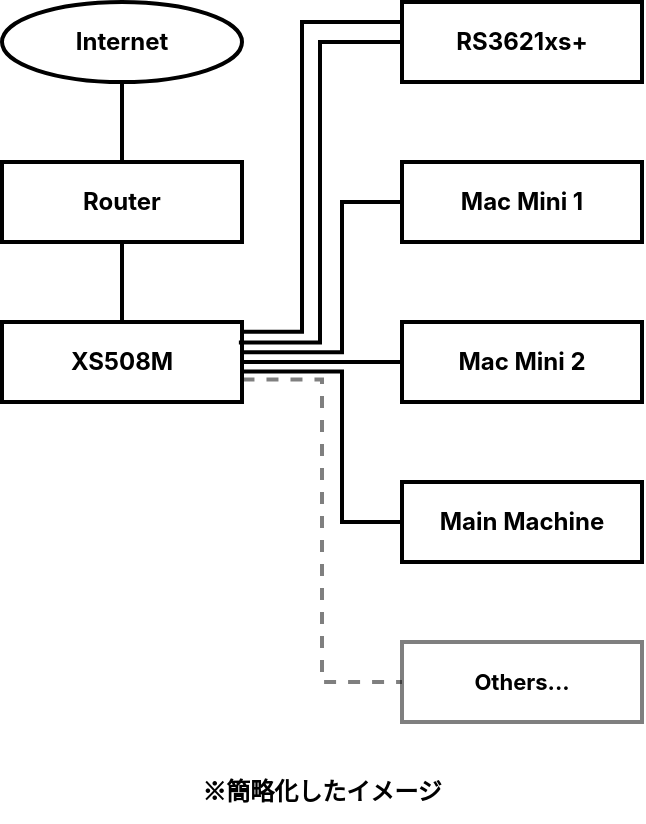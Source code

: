 <mxfile>
    <diagram name="Page-1" id="iNtv76hY1IIQZ22egwUf">
        <mxGraphModel dx="1158" dy="1297" grid="1" gridSize="10" guides="1" tooltips="1" connect="1" arrows="1" fold="1" page="1" pageScale="1" pageWidth="850" pageHeight="1100" math="0" shadow="0">
            <root>
                <mxCell id="0"/>
                <mxCell id="1" parent="0"/>
                <mxCell id="JPBA4zCamoGnfxITxpam-1" value="Router" style="rounded=0;whiteSpace=wrap;html=1;strokeWidth=2;fontFamily=Inter;fontSource=https%3A%2F%2Ffonts.googleapis.com%2Fcss%3Ffamily%3DInter;fontStyle=1;align=center;fillColor=none;" parent="1" vertex="1">
                    <mxGeometry x="265" y="425" width="120" height="40" as="geometry"/>
                </mxCell>
                <mxCell id="JPBA4zCamoGnfxITxpam-10" style="edgeStyle=elbowEdgeStyle;rounded=0;orthogonalLoop=1;jettySize=auto;html=1;entryX=0;entryY=0.5;entryDx=0;entryDy=0;startArrow=none;startFill=0;endArrow=none;endFill=0;strokeWidth=2;fontFamily=Inter;fontSource=https%3A%2F%2Ffonts.googleapis.com%2Fcss%3Ffamily%3DInter;fontStyle=1;align=center;exitX=0.987;exitY=0.255;exitDx=0;exitDy=0;exitPerimeter=0;fillColor=none;" parent="1" source="JPBA4zCamoGnfxITxpam-2" target="JPBA4zCamoGnfxITxpam-3" edge="1">
                    <mxGeometry relative="1" as="geometry"/>
                </mxCell>
                <mxCell id="JPBA4zCamoGnfxITxpam-11" style="edgeStyle=elbowEdgeStyle;rounded=0;orthogonalLoop=1;jettySize=auto;html=1;entryX=0;entryY=0.5;entryDx=0;entryDy=0;startArrow=none;startFill=0;endArrow=none;endFill=0;strokeWidth=2;fontFamily=Inter;fontSource=https%3A%2F%2Ffonts.googleapis.com%2Fcss%3Ffamily%3DInter;fontStyle=1;align=center;fillColor=none;" parent="1" source="JPBA4zCamoGnfxITxpam-2" target="JPBA4zCamoGnfxITxpam-5" edge="1">
                    <mxGeometry relative="1" as="geometry"/>
                </mxCell>
                <mxCell id="JPBA4zCamoGnfxITxpam-12" value="" style="edgeStyle=orthogonalEdgeStyle;rounded=0;orthogonalLoop=1;jettySize=auto;html=1;endArrow=none;endFill=0;strokeWidth=2;fontFamily=Inter;fontSource=https%3A%2F%2Ffonts.googleapis.com%2Fcss%3Ffamily%3DInter;fontStyle=1;align=center;fillColor=none;" parent="1" source="JPBA4zCamoGnfxITxpam-2" target="JPBA4zCamoGnfxITxpam-1" edge="1">
                    <mxGeometry relative="1" as="geometry"/>
                </mxCell>
                <mxCell id="JPBA4zCamoGnfxITxpam-16" style="edgeStyle=elbowEdgeStyle;rounded=0;orthogonalLoop=1;jettySize=auto;html=1;entryX=0;entryY=0.5;entryDx=0;entryDy=0;endArrow=none;endFill=0;strokeWidth=2;fontFamily=Inter;fontSource=https%3A%2F%2Ffonts.googleapis.com%2Fcss%3Ffamily%3DInter;fontStyle=1;align=center;exitX=0.996;exitY=0.618;exitDx=0;exitDy=0;exitPerimeter=0;fillColor=none;" parent="1" source="JPBA4zCamoGnfxITxpam-2" target="JPBA4zCamoGnfxITxpam-15" edge="1">
                    <mxGeometry relative="1" as="geometry">
                        <Array as="points">
                            <mxPoint x="435" y="565"/>
                        </Array>
                    </mxGeometry>
                </mxCell>
                <mxCell id="JPBA4zCamoGnfxITxpam-24" style="edgeStyle=elbowEdgeStyle;rounded=0;orthogonalLoop=1;jettySize=auto;html=1;exitX=1.007;exitY=0.123;exitDx=0;exitDy=0;entryX=0;entryY=0.25;entryDx=0;entryDy=0;endArrow=none;endFill=0;strokeWidth=2;exitPerimeter=0;fillColor=none;" parent="1" source="JPBA4zCamoGnfxITxpam-2" target="JPBA4zCamoGnfxITxpam-3" edge="1">
                    <mxGeometry relative="1" as="geometry">
                        <Array as="points">
                            <mxPoint x="415" y="435"/>
                        </Array>
                    </mxGeometry>
                </mxCell>
                <mxCell id="JPBA4zCamoGnfxITxpam-29" style="edgeStyle=elbowEdgeStyle;rounded=0;orthogonalLoop=1;jettySize=auto;html=1;entryX=0;entryY=0.5;entryDx=0;entryDy=0;endArrow=none;endFill=0;dashed=1;strokeWidth=2;textOpacity=50;opacity=50;exitX=1.002;exitY=0.72;exitDx=0;exitDy=0;exitPerimeter=0;fillColor=none;" parent="1" source="JPBA4zCamoGnfxITxpam-2" target="JPBA4zCamoGnfxITxpam-28" edge="1">
                    <mxGeometry relative="1" as="geometry">
                        <mxPoint x="385" y="533" as="sourcePoint"/>
                    </mxGeometry>
                </mxCell>
                <mxCell id="JPBA4zCamoGnfxITxpam-2" value="XS508M" style="rounded=0;whiteSpace=wrap;html=1;strokeWidth=2;fontFamily=Inter;fontSource=https%3A%2F%2Ffonts.googleapis.com%2Fcss%3Ffamily%3DInter;fontStyle=1;align=center;fillColor=none;" parent="1" vertex="1">
                    <mxGeometry x="265" y="505" width="120" height="40" as="geometry"/>
                </mxCell>
                <mxCell id="JPBA4zCamoGnfxITxpam-3" value="RS3621xs+" style="rounded=0;whiteSpace=wrap;html=1;strokeWidth=2;fontFamily=Inter;fontSource=https%3A%2F%2Ffonts.googleapis.com%2Fcss%3Ffamily%3DInter;fontStyle=1;align=center;fillColor=none;" parent="1" vertex="1">
                    <mxGeometry x="465" y="345" width="120" height="40" as="geometry"/>
                </mxCell>
                <mxCell id="JPBA4zCamoGnfxITxpam-4" value="Mac Mini 1" style="rounded=0;whiteSpace=wrap;html=1;strokeWidth=2;fontFamily=Inter;fontSource=https%3A%2F%2Ffonts.googleapis.com%2Fcss%3Ffamily%3DInter;fontStyle=1;align=center;fillColor=none;" parent="1" vertex="1">
                    <mxGeometry x="465" y="425" width="120" height="40" as="geometry"/>
                </mxCell>
                <mxCell id="JPBA4zCamoGnfxITxpam-5" value="Mac Mini 2" style="rounded=0;whiteSpace=wrap;html=1;strokeWidth=2;fontFamily=Inter;fontSource=https%3A%2F%2Ffonts.googleapis.com%2Fcss%3Ffamily%3DInter;fontStyle=1;align=center;fillColor=none;" parent="1" vertex="1">
                    <mxGeometry x="465" y="505" width="120" height="40" as="geometry"/>
                </mxCell>
                <mxCell id="JPBA4zCamoGnfxITxpam-8" style="edgeStyle=elbowEdgeStyle;rounded=0;orthogonalLoop=1;jettySize=auto;html=1;entryX=0;entryY=0.5;entryDx=0;entryDy=0;startArrow=none;startFill=0;endArrow=none;endFill=0;strokeWidth=2;fontFamily=Inter;fontSource=https%3A%2F%2Ffonts.googleapis.com%2Fcss%3Ffamily%3DInter;fontStyle=1;align=center;exitX=0.995;exitY=0.378;exitDx=0;exitDy=0;exitPerimeter=0;fillColor=none;" parent="1" source="JPBA4zCamoGnfxITxpam-2" target="JPBA4zCamoGnfxITxpam-4" edge="1">
                    <mxGeometry relative="1" as="geometry">
                        <Array as="points">
                            <mxPoint x="435" y="485"/>
                        </Array>
                    </mxGeometry>
                </mxCell>
                <mxCell id="JPBA4zCamoGnfxITxpam-15" value="Main Machine" style="rounded=0;whiteSpace=wrap;html=1;strokeWidth=2;fontFamily=Inter;fontSource=https%3A%2F%2Ffonts.googleapis.com%2Fcss%3Ffamily%3DInter;fontStyle=1;align=center;fillColor=none;" parent="1" vertex="1">
                    <mxGeometry x="465" y="585" width="120" height="40" as="geometry"/>
                </mxCell>
                <mxCell id="JPBA4zCamoGnfxITxpam-21" value="Internet" style="ellipse;whiteSpace=wrap;html=1;strokeWidth=2;fontFamily=Inter;fontSource=https%3A%2F%2Ffonts.googleapis.com%2Fcss%3Ffamily%3DInter;fontStyle=1;align=center;fillColor=none;" parent="1" vertex="1">
                    <mxGeometry x="265" y="345" width="120" height="40" as="geometry"/>
                </mxCell>
                <mxCell id="JPBA4zCamoGnfxITxpam-22" style="edgeStyle=orthogonalEdgeStyle;rounded=0;orthogonalLoop=1;jettySize=auto;html=1;entryX=0.5;entryY=0;entryDx=0;entryDy=0;endArrow=none;endFill=0;strokeWidth=2;fontFamily=Inter;fontSource=https%3A%2F%2Ffonts.googleapis.com%2Fcss%3Ffamily%3DInter;fontStyle=1;align=center;fillColor=none;" parent="1" source="JPBA4zCamoGnfxITxpam-21" target="JPBA4zCamoGnfxITxpam-1" edge="1">
                    <mxGeometry relative="1" as="geometry"/>
                </mxCell>
                <mxCell id="JPBA4zCamoGnfxITxpam-28" value="Others..." style="rounded=0;whiteSpace=wrap;html=1;opacity=50;strokeWidth=2;fontFamily=Inter;fontSource=https%3A%2F%2Ffonts.googleapis.com%2Fcss%3Ffamily%3DInter;fontStyle=1;fontSize=11;fillColor=none;" parent="1" vertex="1">
                    <mxGeometry x="465" y="665" width="120" height="40" as="geometry"/>
                </mxCell>
                <mxCell id="JPBA4zCamoGnfxITxpam-32" value="※簡略化したイメージ" style="text;html=1;align=center;verticalAlign=middle;whiteSpace=wrap;rounded=0;fontStyle=1" parent="1" vertex="1">
                    <mxGeometry x="335" y="725" width="180" height="30" as="geometry"/>
                </mxCell>
            </root>
        </mxGraphModel>
    </diagram>
</mxfile>
